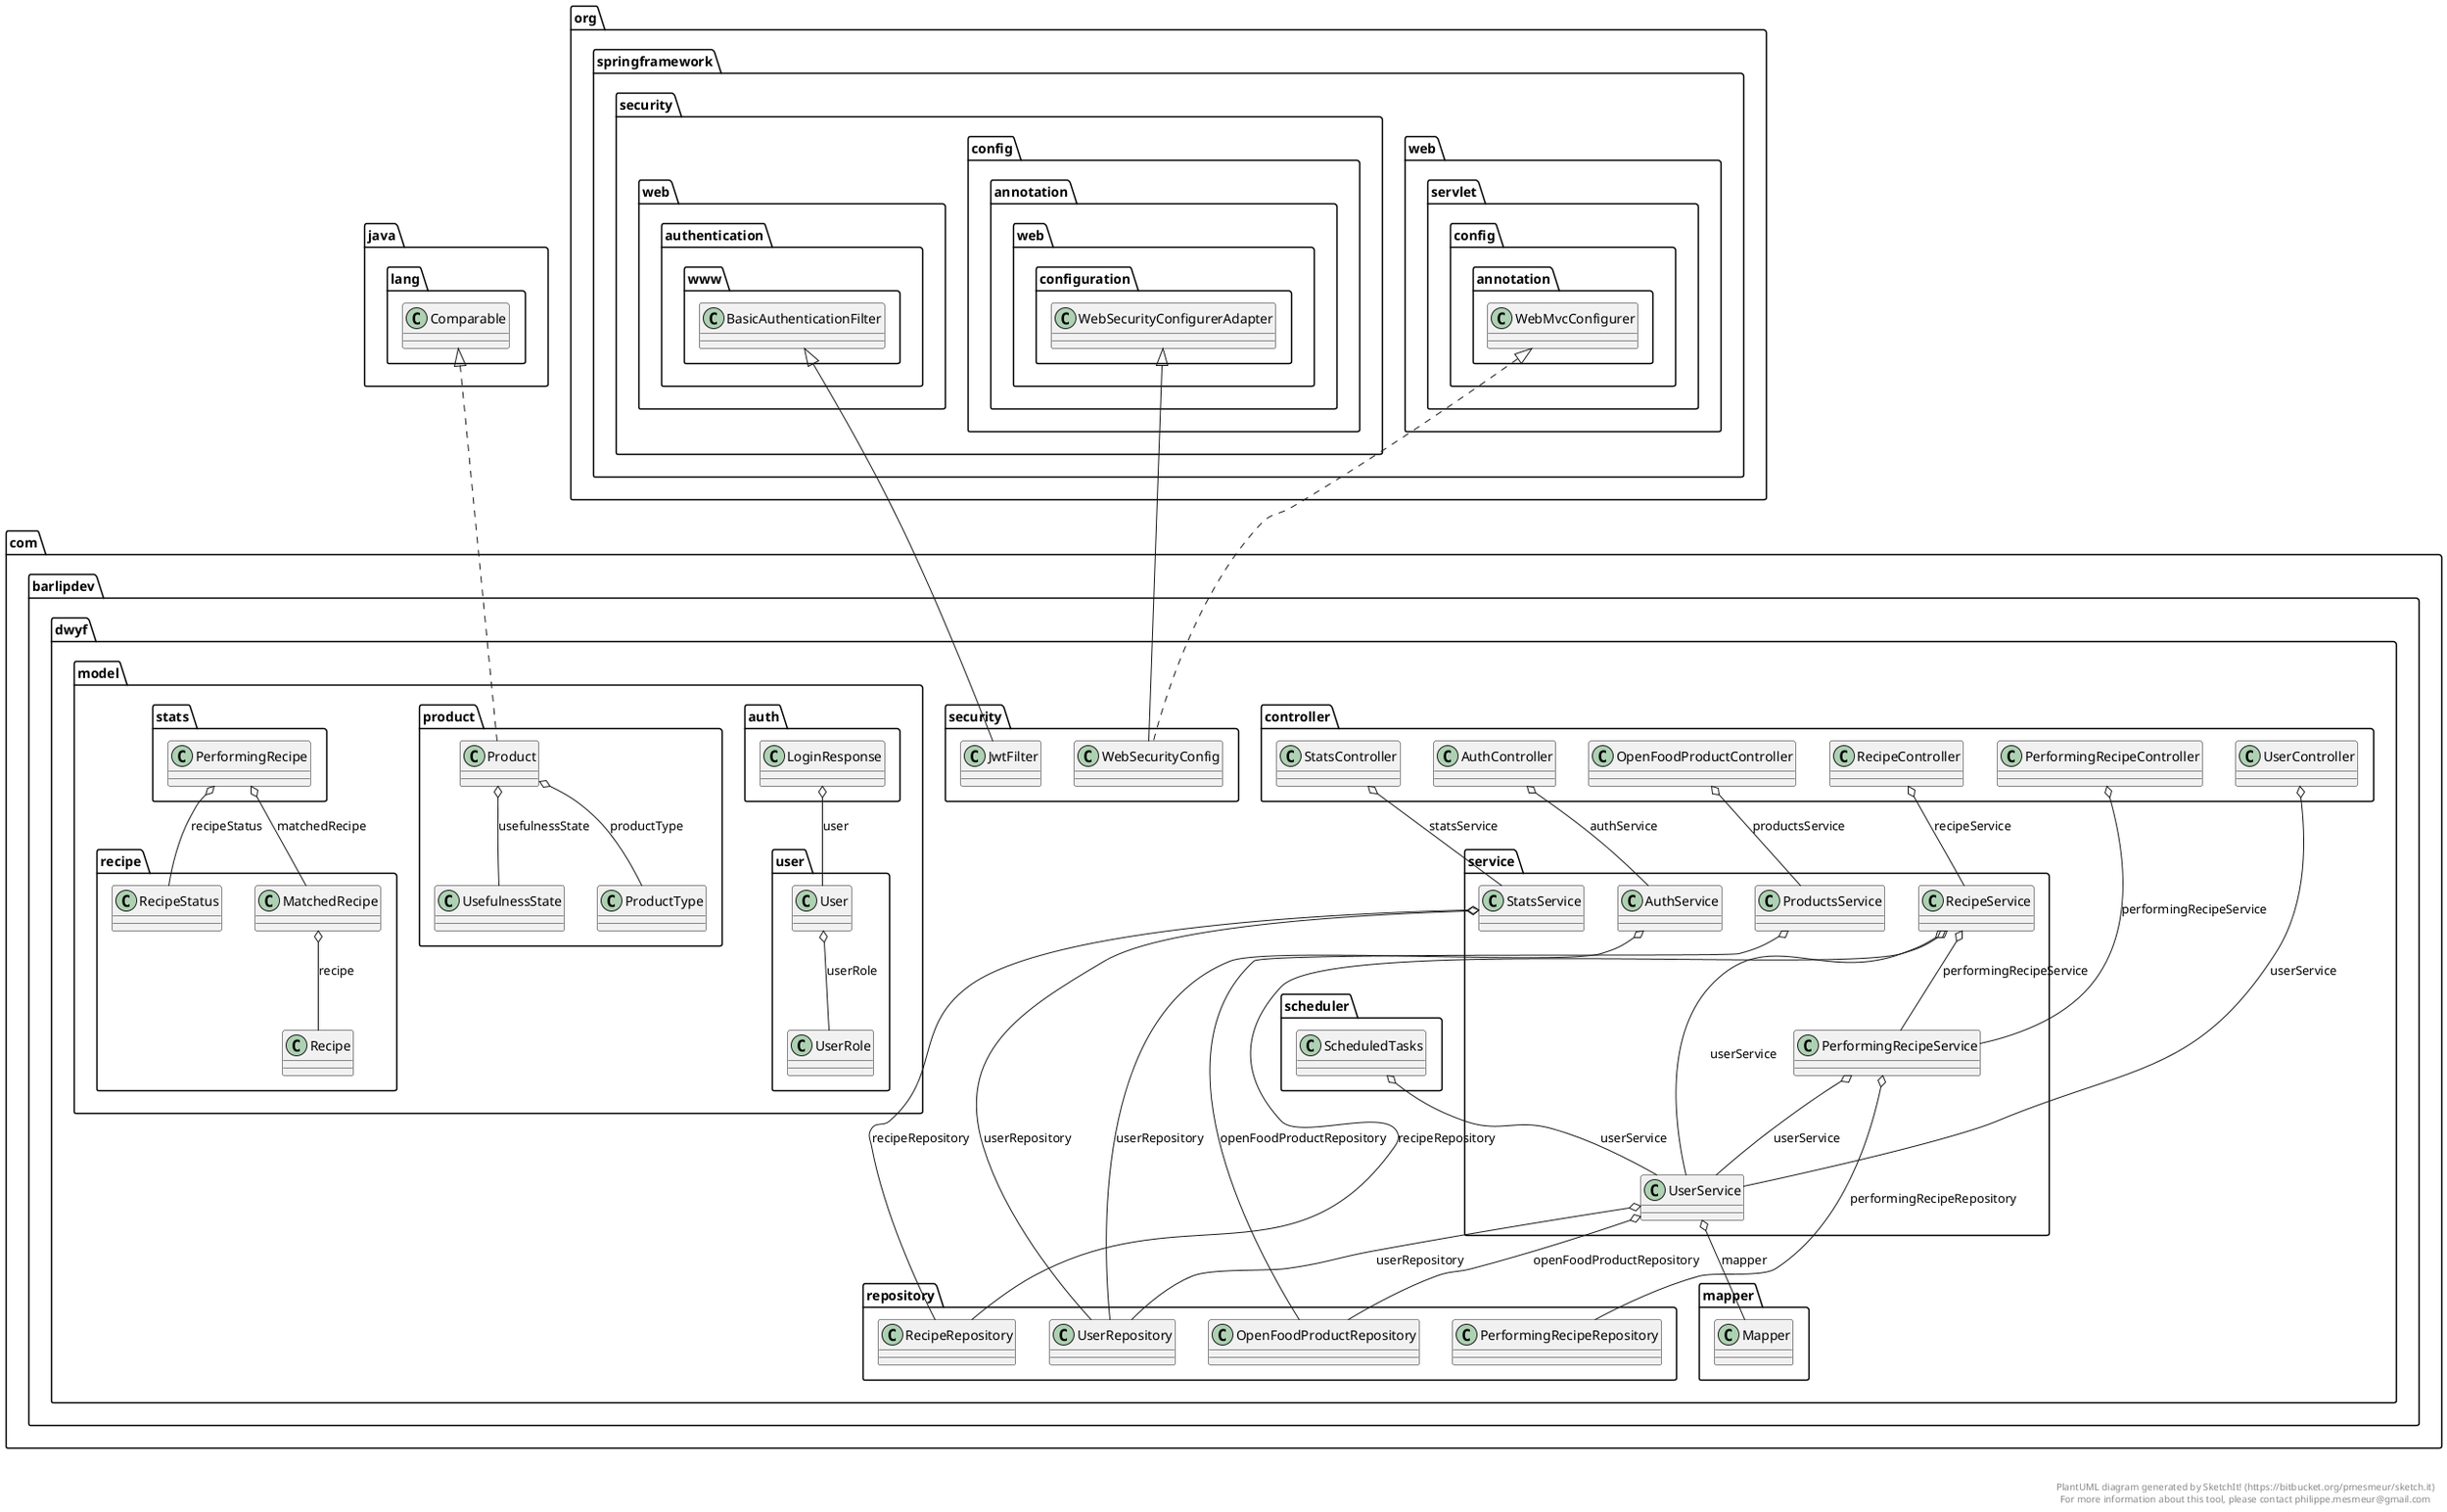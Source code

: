 @startuml


  com.barlipdev.dwyf.controller.AuthController o-- com.barlipdev.dwyf.service.AuthService : authService
  com.barlipdev.dwyf.controller.OpenFoodProductController o-- com.barlipdev.dwyf.service.ProductsService : productsService
  com.barlipdev.dwyf.controller.PerformingRecipeController o-- com.barlipdev.dwyf.service.PerformingRecipeService : performingRecipeService
  com.barlipdev.dwyf.controller.RecipeController o-- com.barlipdev.dwyf.service.RecipeService : recipeService
  com.barlipdev.dwyf.controller.StatsController o-- com.barlipdev.dwyf.service.StatsService : statsService
  com.barlipdev.dwyf.controller.UserController o-- com.barlipdev.dwyf.service.UserService : userService
  com.barlipdev.dwyf.model.auth.LoginResponse o-- com.barlipdev.dwyf.model.user.User : user
  com.barlipdev.dwyf.model.product.Product .up.|> java.lang.Comparable
  com.barlipdev.dwyf.model.product.Product o-- com.barlipdev.dwyf.model.product.ProductType : productType
  com.barlipdev.dwyf.model.product.Product o-- com.barlipdev.dwyf.model.product.UsefulnessState : usefulnessState
  com.barlipdev.dwyf.model.recipe.MatchedRecipe o-- com.barlipdev.dwyf.model.recipe.Recipe : recipe
  com.barlipdev.dwyf.model.stats.PerformingRecipe o-- com.barlipdev.dwyf.model.recipe.MatchedRecipe : matchedRecipe
  com.barlipdev.dwyf.model.stats.PerformingRecipe o-- com.barlipdev.dwyf.model.recipe.RecipeStatus : recipeStatus
  com.barlipdev.dwyf.model.user.User o-- com.barlipdev.dwyf.model.user.UserRole : userRole
  com.barlipdev.dwyf.scheduler.ScheduledTasks o-- com.barlipdev.dwyf.service.UserService : userService
  com.barlipdev.dwyf.security.JwtFilter -up-|> org.springframework.security.web.authentication.www.BasicAuthenticationFilter
  com.barlipdev.dwyf.security.WebSecurityConfig .up.|> org.springframework.web.servlet.config.annotation.WebMvcConfigurer
  com.barlipdev.dwyf.security.WebSecurityConfig -up-|> org.springframework.security.config.annotation.web.configuration.WebSecurityConfigurerAdapter
  com.barlipdev.dwyf.service.AuthService o-- com.barlipdev.dwyf.repository.UserRepository : userRepository
  com.barlipdev.dwyf.service.PerformingRecipeService o-- com.barlipdev.dwyf.repository.PerformingRecipeRepository : performingRecipeRepository
  com.barlipdev.dwyf.service.PerformingRecipeService o-- com.barlipdev.dwyf.service.UserService : userService
  com.barlipdev.dwyf.service.ProductsService o-- com.barlipdev.dwyf.repository.OpenFoodProductRepository : openFoodProductRepository
  com.barlipdev.dwyf.service.RecipeService o-- com.barlipdev.dwyf.service.PerformingRecipeService : performingRecipeService
  com.barlipdev.dwyf.service.RecipeService o-- com.barlipdev.dwyf.repository.RecipeRepository : recipeRepository
  com.barlipdev.dwyf.service.RecipeService o-- com.barlipdev.dwyf.service.UserService : userService
  com.barlipdev.dwyf.service.StatsService o-- com.barlipdev.dwyf.repository.RecipeRepository : recipeRepository
  com.barlipdev.dwyf.service.StatsService o-- com.barlipdev.dwyf.repository.UserRepository : userRepository
  com.barlipdev.dwyf.service.UserService o-- com.barlipdev.dwyf.mapper.Mapper : mapper
  com.barlipdev.dwyf.service.UserService o-- com.barlipdev.dwyf.repository.OpenFoodProductRepository : openFoodProductRepository
  com.barlipdev.dwyf.service.UserService o-- com.barlipdev.dwyf.repository.UserRepository : userRepository


right footer


PlantUML diagram generated by SketchIt! (https://bitbucket.org/pmesmeur/sketch.it)
For more information about this tool, please contact philippe.mesmeur@gmail.com
endfooter

@enduml
